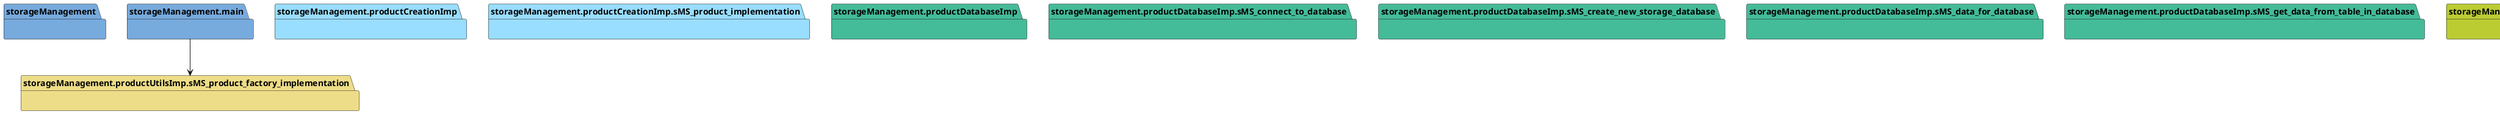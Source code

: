 @startuml packages
set namespaceSeparator none
package "storageManagement" as storageManagement #77AADD {
}
package "storageManagement.main" as storageManagement.main #77AADD {
}
package "storageManagement.productCreationImp" as storageManagement.productCreationImp #99DDFF {
}
package "storageManagement.productCreationImp.sMS_product_implementation" as storageManagement.productCreationImp.sMS_product_implementation #99DDFF {
}
package "storageManagement.productDatabaseImp" as storageManagement.productDatabaseImp #44BB99 {
}
package "storageManagement.productDatabaseImp.sMS_connect_to_database" as storageManagement.productDatabaseImp.sMS_connect_to_database #44BB99 {
}
package "storageManagement.productDatabaseImp.sMS_create_new_storage_database" as storageManagement.productDatabaseImp.sMS_create_new_storage_database #44BB99 {
}
package "storageManagement.productDatabaseImp.sMS_data_for_database" as storageManagement.productDatabaseImp.sMS_data_for_database #44BB99 {
}
package "storageManagement.productDatabaseImp.sMS_get_data_from_table_in_database" as storageManagement.productDatabaseImp.sMS_get_data_from_table_in_database #44BB99 {
}
package "storageManagement.productSaleImp" as storageManagement.productSaleImp #BBCC33 {
}
package "storageManagement.productSaleImp.sMS_customer_implementation" as storageManagement.productSaleImp.sMS_customer_implementation #BBCC33 {
}
package "storageManagement.productSaleImp.sMS_order_implementation" as storageManagement.productSaleImp.sMS_order_implementation #BBCC33 {
}
package "storageManagement.productStorageImp" as storageManagement.productStorageImp #AAAA00 {
}
package "storageManagement.productStorageImp.sMS_product_inventory_implementation" as storageManagement.productStorageImp.sMS_product_inventory_implementation #AAAA00 {
}
package "storageManagement.productStorageImp.sMS_product_supplier_implementation" as storageManagement.productStorageImp.sMS_product_supplier_implementation #AAAA00 {
}
package "storageManagement.productStorageImp.sMS_product_warehouse_implementation" as storageManagement.productStorageImp.sMS_product_warehouse_implementation #AAAA00 {
}
package "storageManagement.productUtilsImp" as storageManagement.productUtilsImp #EEDD88 {
}
package "storageManagement.productUtilsImp.sMS_Iorder_handler_implementation" as storageManagement.productUtilsImp.sMS_Iorder_handler_implementation #EEDD88 {
}
package "storageManagement.productUtilsImp.sMS_Iproduct_handler_implementation" as storageManagement.productUtilsImp.sMS_Iproduct_handler_implementation #EEDD88 {
}
package "storageManagement.productUtilsImp.sMS_product_factory_implementation" as storageManagement.productUtilsImp.sMS_product_factory_implementation #EEDD88 {
}
package "storageManagement.productUtilsImp.sMS_product_warehouse_utils_implementation" as storageManagement.productUtilsImp.sMS_product_warehouse_utils_implementation #EEDD88 {
}
package "storageManagement.productUtilsImp.sMS_singleton_implementation" as storageManagement.productUtilsImp.sMS_singleton_implementation #EEDD88 {
}
storageManagement.main --> storageManagement.productUtilsImp.sMS_product_factory_implementation
@enduml
